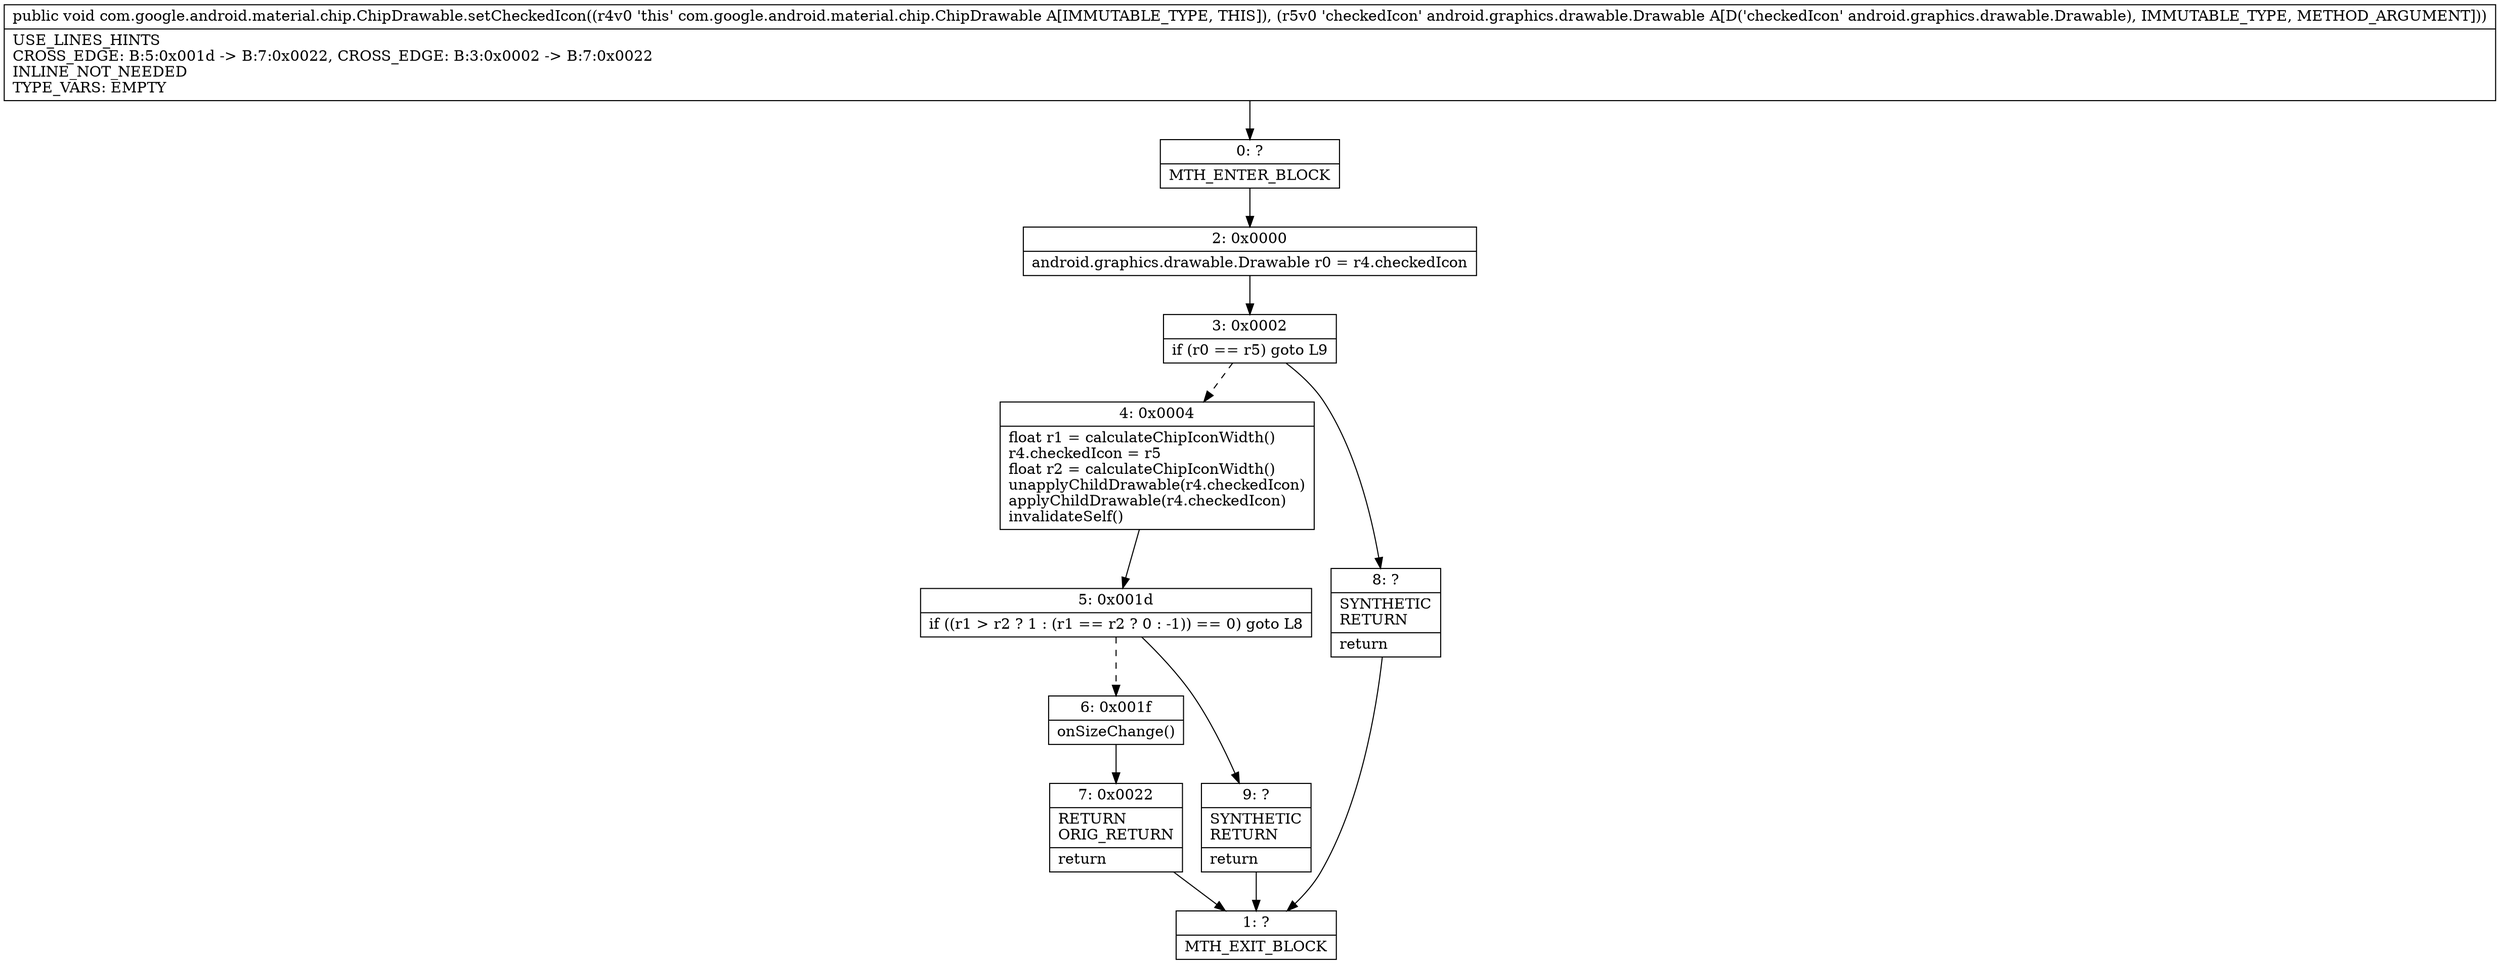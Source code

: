 digraph "CFG forcom.google.android.material.chip.ChipDrawable.setCheckedIcon(Landroid\/graphics\/drawable\/Drawable;)V" {
Node_0 [shape=record,label="{0\:\ ?|MTH_ENTER_BLOCK\l}"];
Node_2 [shape=record,label="{2\:\ 0x0000|android.graphics.drawable.Drawable r0 = r4.checkedIcon\l}"];
Node_3 [shape=record,label="{3\:\ 0x0002|if (r0 == r5) goto L9\l}"];
Node_4 [shape=record,label="{4\:\ 0x0004|float r1 = calculateChipIconWidth()\lr4.checkedIcon = r5\lfloat r2 = calculateChipIconWidth()\lunapplyChildDrawable(r4.checkedIcon)\lapplyChildDrawable(r4.checkedIcon)\linvalidateSelf()\l}"];
Node_5 [shape=record,label="{5\:\ 0x001d|if ((r1 \> r2 ? 1 : (r1 == r2 ? 0 : \-1)) == 0) goto L8\l}"];
Node_6 [shape=record,label="{6\:\ 0x001f|onSizeChange()\l}"];
Node_7 [shape=record,label="{7\:\ 0x0022|RETURN\lORIG_RETURN\l|return\l}"];
Node_1 [shape=record,label="{1\:\ ?|MTH_EXIT_BLOCK\l}"];
Node_9 [shape=record,label="{9\:\ ?|SYNTHETIC\lRETURN\l|return\l}"];
Node_8 [shape=record,label="{8\:\ ?|SYNTHETIC\lRETURN\l|return\l}"];
MethodNode[shape=record,label="{public void com.google.android.material.chip.ChipDrawable.setCheckedIcon((r4v0 'this' com.google.android.material.chip.ChipDrawable A[IMMUTABLE_TYPE, THIS]), (r5v0 'checkedIcon' android.graphics.drawable.Drawable A[D('checkedIcon' android.graphics.drawable.Drawable), IMMUTABLE_TYPE, METHOD_ARGUMENT]))  | USE_LINES_HINTS\lCROSS_EDGE: B:5:0x001d \-\> B:7:0x0022, CROSS_EDGE: B:3:0x0002 \-\> B:7:0x0022\lINLINE_NOT_NEEDED\lTYPE_VARS: EMPTY\l}"];
MethodNode -> Node_0;Node_0 -> Node_2;
Node_2 -> Node_3;
Node_3 -> Node_4[style=dashed];
Node_3 -> Node_8;
Node_4 -> Node_5;
Node_5 -> Node_6[style=dashed];
Node_5 -> Node_9;
Node_6 -> Node_7;
Node_7 -> Node_1;
Node_9 -> Node_1;
Node_8 -> Node_1;
}

